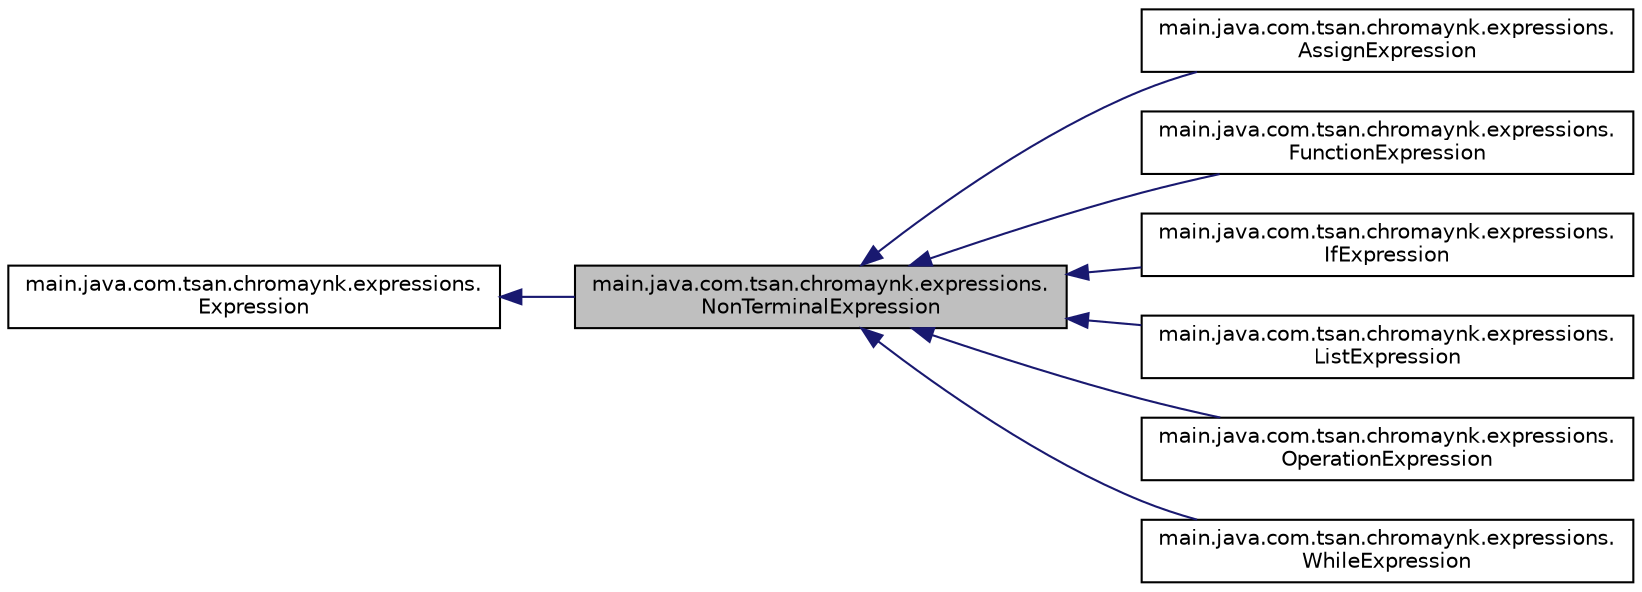 digraph "main.java.com.tsan.chromaynk.expressions.NonTerminalExpression"
{
 // LATEX_PDF_SIZE
  edge [fontname="Helvetica",fontsize="10",labelfontname="Helvetica",labelfontsize="10"];
  node [fontname="Helvetica",fontsize="10",shape=record];
  rankdir="LR";
  Node1 [label="main.java.com.tsan.chromaynk.expressions.\lNonTerminalExpression",height=0.2,width=0.4,color="black", fillcolor="grey75", style="filled", fontcolor="black",tooltip=" "];
  Node2 -> Node1 [dir="back",color="midnightblue",fontsize="10",style="solid"];
  Node2 [label="main.java.com.tsan.chromaynk.expressions.\lExpression",height=0.2,width=0.4,color="black", fillcolor="white", style="filled",URL="$classmain_1_1java_1_1com_1_1tsan_1_1chromaynk_1_1expressions_1_1Expression.html",tooltip=" "];
  Node1 -> Node3 [dir="back",color="midnightblue",fontsize="10",style="solid"];
  Node3 [label="main.java.com.tsan.chromaynk.expressions.\lAssignExpression",height=0.2,width=0.4,color="black", fillcolor="white", style="filled",URL="$classmain_1_1java_1_1com_1_1tsan_1_1chromaynk_1_1expressions_1_1AssignExpression.html",tooltip=" "];
  Node1 -> Node4 [dir="back",color="midnightblue",fontsize="10",style="solid"];
  Node4 [label="main.java.com.tsan.chromaynk.expressions.\lFunctionExpression",height=0.2,width=0.4,color="black", fillcolor="white", style="filled",URL="$classmain_1_1java_1_1com_1_1tsan_1_1chromaynk_1_1expressions_1_1FunctionExpression.html",tooltip=" "];
  Node1 -> Node5 [dir="back",color="midnightblue",fontsize="10",style="solid"];
  Node5 [label="main.java.com.tsan.chromaynk.expressions.\lIfExpression",height=0.2,width=0.4,color="black", fillcolor="white", style="filled",URL="$classmain_1_1java_1_1com_1_1tsan_1_1chromaynk_1_1expressions_1_1IfExpression.html",tooltip=" "];
  Node1 -> Node6 [dir="back",color="midnightblue",fontsize="10",style="solid"];
  Node6 [label="main.java.com.tsan.chromaynk.expressions.\lListExpression",height=0.2,width=0.4,color="black", fillcolor="white", style="filled",URL="$classmain_1_1java_1_1com_1_1tsan_1_1chromaynk_1_1expressions_1_1ListExpression.html",tooltip=" "];
  Node1 -> Node7 [dir="back",color="midnightblue",fontsize="10",style="solid"];
  Node7 [label="main.java.com.tsan.chromaynk.expressions.\lOperationExpression",height=0.2,width=0.4,color="black", fillcolor="white", style="filled",URL="$classmain_1_1java_1_1com_1_1tsan_1_1chromaynk_1_1expressions_1_1OperationExpression.html",tooltip=" "];
  Node1 -> Node8 [dir="back",color="midnightblue",fontsize="10",style="solid"];
  Node8 [label="main.java.com.tsan.chromaynk.expressions.\lWhileExpression",height=0.2,width=0.4,color="black", fillcolor="white", style="filled",URL="$classmain_1_1java_1_1com_1_1tsan_1_1chromaynk_1_1expressions_1_1WhileExpression.html",tooltip=" "];
}
